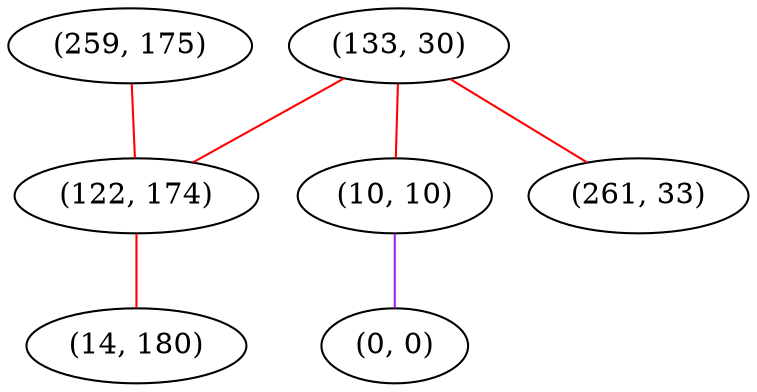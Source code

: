 graph "" {
"(133, 30)";
"(259, 175)";
"(122, 174)";
"(10, 10)";
"(0, 0)";
"(14, 180)";
"(261, 33)";
"(133, 30)" -- "(261, 33)"  [color=red, key=0, weight=1];
"(133, 30)" -- "(122, 174)"  [color=red, key=0, weight=1];
"(133, 30)" -- "(10, 10)"  [color=red, key=0, weight=1];
"(259, 175)" -- "(122, 174)"  [color=red, key=0, weight=1];
"(122, 174)" -- "(14, 180)"  [color=red, key=0, weight=1];
"(10, 10)" -- "(0, 0)"  [color=purple, key=0, weight=4];
}
